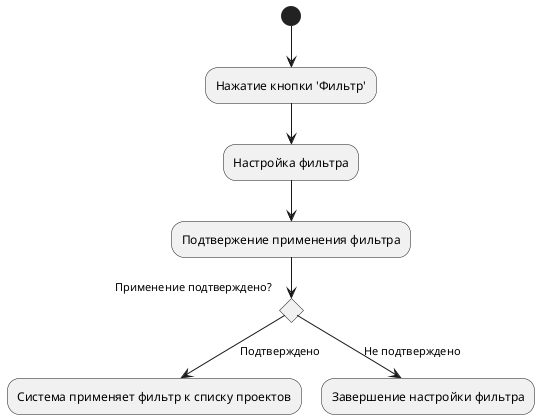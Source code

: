 @startuml
(*) --> "Нажатие кнопки 'Фильтр'"
--> "Настройка фильтра"
--> "Подтвержение применения фильтра"
if "Применение подтверждено?" then
  --> [Подтверждено] "Система применяет фильтр к списку проектов"
else
  --> [Не подтверждено] "Завершение настройки фильтра"
endif
@enduml